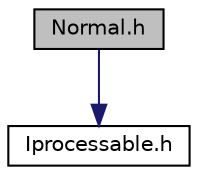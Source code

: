 digraph "Normal.h"
{
  edge [fontname="Helvetica",fontsize="10",labelfontname="Helvetica",labelfontsize="10"];
  node [fontname="Helvetica",fontsize="10",shape=record];
  Node0 [label="Normal.h",height=0.2,width=0.4,color="black", fillcolor="grey75", style="filled", fontcolor="black"];
  Node0 -> Node1 [color="midnightblue",fontsize="10",style="solid"];
  Node1 [label="Iprocessable.h",height=0.2,width=0.4,color="black", fillcolor="white", style="filled",URL="$d2/dc1/Iprocessable_8h.html"];
}
